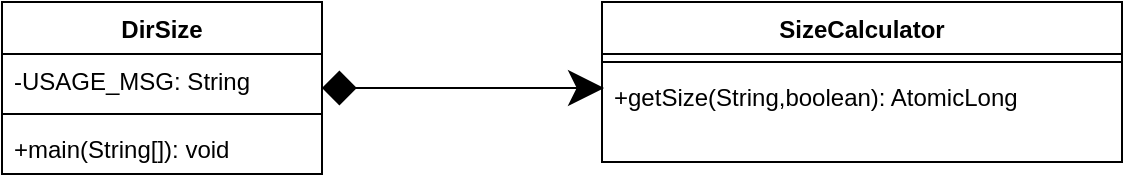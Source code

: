 <mxfile version="10.6.9" type="device"><diagram id="i7cuj8O_KhXNCwBpHzMg" name="Page-1"><mxGraphModel dx="1394" dy="678" grid="1" gridSize="10" guides="1" tooltips="1" connect="1" arrows="1" fold="1" page="1" pageScale="1" pageWidth="850" pageHeight="1100" math="0" shadow="0"><root><mxCell id="0"/><mxCell id="1" parent="0"/><mxCell id="ARaRld4x6oqKp1y_qUED-9" style="edgeStyle=orthogonalEdgeStyle;rounded=0;orthogonalLoop=1;jettySize=auto;html=1;entryX=0.004;entryY=0.196;entryDx=0;entryDy=0;entryPerimeter=0;startArrow=diamond;startFill=1;startSize=15;endSize=15;" edge="1" parent="1" source="ARaRld4x6oqKp1y_qUED-1" target="ARaRld4x6oqKp1y_qUED-8"><mxGeometry relative="1" as="geometry"/></mxCell><mxCell id="ARaRld4x6oqKp1y_qUED-1" value="DirSize" style="swimlane;fontStyle=1;align=center;verticalAlign=top;childLayout=stackLayout;horizontal=1;startSize=26;horizontalStack=0;resizeParent=1;resizeParentMax=0;resizeLast=0;collapsible=1;marginBottom=0;" vertex="1" parent="1"><mxGeometry x="140" y="100" width="160" height="86" as="geometry"/></mxCell><mxCell id="ARaRld4x6oqKp1y_qUED-2" value="-USAGE_MSG: String" style="text;strokeColor=none;fillColor=none;align=left;verticalAlign=top;spacingLeft=4;spacingRight=4;overflow=hidden;rotatable=0;points=[[0,0.5],[1,0.5]];portConstraint=eastwest;" vertex="1" parent="ARaRld4x6oqKp1y_qUED-1"><mxGeometry y="26" width="160" height="26" as="geometry"/></mxCell><mxCell id="ARaRld4x6oqKp1y_qUED-3" value="" style="line;strokeWidth=1;fillColor=none;align=left;verticalAlign=middle;spacingTop=-1;spacingLeft=3;spacingRight=3;rotatable=0;labelPosition=right;points=[];portConstraint=eastwest;" vertex="1" parent="ARaRld4x6oqKp1y_qUED-1"><mxGeometry y="52" width="160" height="8" as="geometry"/></mxCell><mxCell id="ARaRld4x6oqKp1y_qUED-4" value="+main(String[]): void" style="text;strokeColor=none;fillColor=none;align=left;verticalAlign=top;spacingLeft=4;spacingRight=4;overflow=hidden;rotatable=0;points=[[0,0.5],[1,0.5]];portConstraint=eastwest;" vertex="1" parent="ARaRld4x6oqKp1y_qUED-1"><mxGeometry y="60" width="160" height="26" as="geometry"/></mxCell><mxCell id="ARaRld4x6oqKp1y_qUED-5" value="SizeCalculator" style="swimlane;fontStyle=1;align=center;verticalAlign=top;childLayout=stackLayout;horizontal=1;startSize=26;horizontalStack=0;resizeParent=1;resizeParentMax=0;resizeLast=0;collapsible=1;marginBottom=0;" vertex="1" parent="1"><mxGeometry x="440" y="100" width="260" height="80" as="geometry"/></mxCell><mxCell id="ARaRld4x6oqKp1y_qUED-7" value="" style="line;strokeWidth=1;fillColor=none;align=left;verticalAlign=middle;spacingTop=-1;spacingLeft=3;spacingRight=3;rotatable=0;labelPosition=right;points=[];portConstraint=eastwest;" vertex="1" parent="ARaRld4x6oqKp1y_qUED-5"><mxGeometry y="26" width="260" height="8" as="geometry"/></mxCell><mxCell id="ARaRld4x6oqKp1y_qUED-8" value="+getSize(String,boolean): AtomicLong&#xA;" style="text;strokeColor=none;fillColor=none;align=left;verticalAlign=top;spacingLeft=4;spacingRight=4;overflow=hidden;rotatable=0;points=[[0,0.5],[1,0.5]];portConstraint=eastwest;" vertex="1" parent="ARaRld4x6oqKp1y_qUED-5"><mxGeometry y="34" width="260" height="46" as="geometry"/></mxCell></root></mxGraphModel></diagram></mxfile>